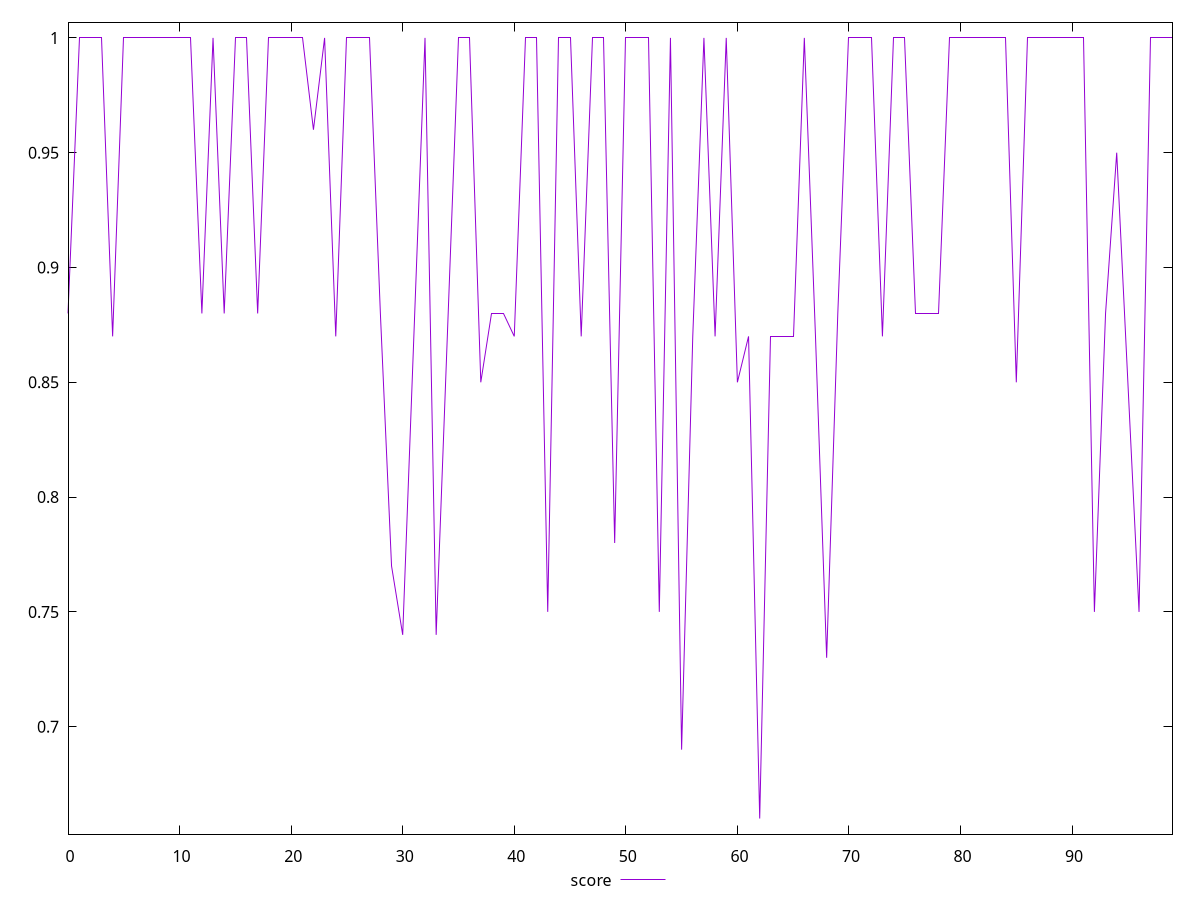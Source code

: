 reset

$score <<EOF
0 0.88
1 1
2 1
3 1
4 0.87
5 1
6 1
7 1
8 1
9 1
10 1
11 1
12 0.88
13 1
14 0.88
15 1
16 1
17 0.88
18 1
19 1
20 1
21 1
22 0.96
23 1
24 0.87
25 1
26 1
27 1
28 0.88
29 0.77
30 0.74
31 0.87
32 1
33 0.74
34 0.87
35 1
36 1
37 0.85
38 0.88
39 0.88
40 0.87
41 1
42 1
43 0.75
44 1
45 1
46 0.87
47 1
48 1
49 0.78
50 1
51 1
52 1
53 0.75
54 1
55 0.69
56 0.87
57 1
58 0.87
59 1
60 0.85
61 0.87
62 0.66
63 0.87
64 0.87
65 0.87
66 1
67 0.87
68 0.73
69 0.88
70 1
71 1
72 1
73 0.87
74 1
75 1
76 0.88
77 0.88
78 0.88
79 1
80 1
81 1
82 1
83 1
84 1
85 0.85
86 1
87 1
88 1
89 1
90 1
91 1
92 0.75
93 0.88
94 0.95
95 0.85
96 0.75
97 1
98 1
99 1
EOF

set key outside below
set xrange [0:99]
set yrange [0.6532:1.0068]
set trange [0.6532:1.0068]
set terminal svg size 640, 500 enhanced background rgb 'white'
set output "report_00013_2021-02-09T12-04-24.940Z/offscreen-images/samples/pages+cached+noadtech/score/values.svg"

plot $score title "score" with line

reset

